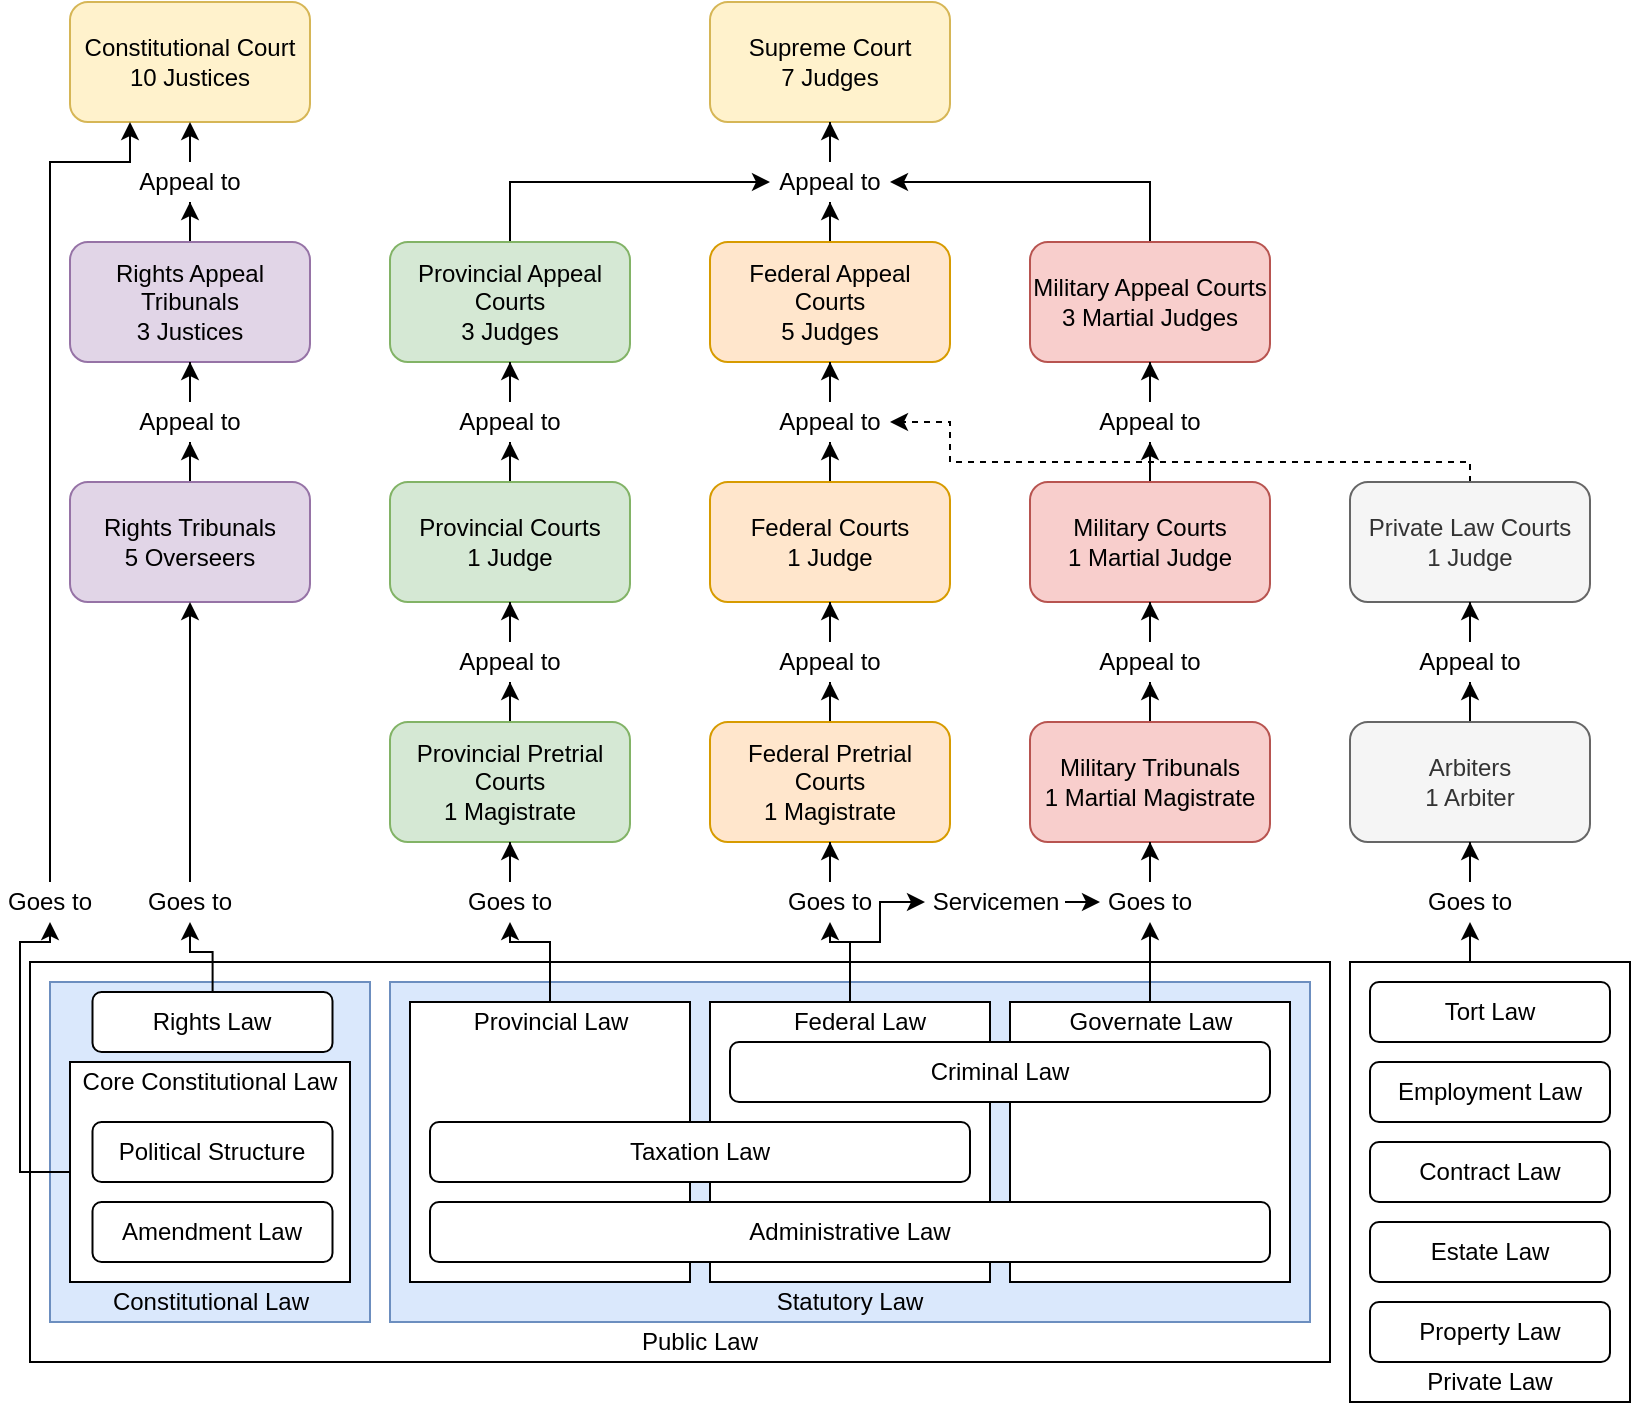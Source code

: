 <mxfile version="20.8.20" type="device"><diagram name="Page-1" id="FLaIdaQHmKAp2E7NLNru"><mxGraphModel dx="266" dy="137" grid="1" gridSize="10" guides="1" tooltips="1" connect="1" arrows="1" fold="1" page="1" pageScale="1" pageWidth="850" pageHeight="1100" math="0" shadow="0"><root><mxCell id="0"/><mxCell id="1" parent="0"/><mxCell id="06vIxIqVGqbf8fJdhNE2-94" style="edgeStyle=orthogonalEdgeStyle;rounded=0;orthogonalLoop=1;jettySize=auto;html=1;" parent="1" source="06vIxIqVGqbf8fJdhNE2-80" target="06vIxIqVGqbf8fJdhNE2-92" edge="1"><mxGeometry relative="1" as="geometry"><Array as="points"><mxPoint x="745" y="480"/><mxPoint x="745" y="480"/></Array></mxGeometry></mxCell><mxCell id="06vIxIqVGqbf8fJdhNE2-80" value="" style="rounded=0;whiteSpace=wrap;html=1;" parent="1" vertex="1"><mxGeometry x="685" y="490" width="140" height="220" as="geometry"/></mxCell><mxCell id="06vIxIqVGqbf8fJdhNE2-68" value="" style="rounded=0;whiteSpace=wrap;html=1;" parent="1" vertex="1"><mxGeometry x="25" y="490" width="650" height="200" as="geometry"/></mxCell><mxCell id="06vIxIqVGqbf8fJdhNE2-27" value="" style="rounded=0;whiteSpace=wrap;html=1;fillColor=#dae8fc;strokeColor=#6c8ebf;" parent="1" vertex="1"><mxGeometry x="205" y="500" width="460" height="170" as="geometry"/></mxCell><mxCell id="06vIxIqVGqbf8fJdhNE2-105" style="edgeStyle=orthogonalEdgeStyle;rounded=0;orthogonalLoop=1;jettySize=auto;html=1;entryX=0.5;entryY=1;entryDx=0;entryDy=0;" parent="1" source="06vIxIqVGqbf8fJdhNE2-22" target="06vIxIqVGqbf8fJdhNE2-87" edge="1"><mxGeometry relative="1" as="geometry"><Array as="points"><mxPoint x="285" y="480"/><mxPoint x="265" y="480"/></Array></mxGeometry></mxCell><mxCell id="06vIxIqVGqbf8fJdhNE2-22" value="" style="rounded=0;whiteSpace=wrap;html=1;" parent="1" vertex="1"><mxGeometry x="215" y="510" width="140" height="140" as="geometry"/></mxCell><mxCell id="06vIxIqVGqbf8fJdhNE2-102" style="edgeStyle=orthogonalEdgeStyle;rounded=0;orthogonalLoop=1;jettySize=auto;html=1;" parent="1" source="06vIxIqVGqbf8fJdhNE2-23" target="06vIxIqVGqbf8fJdhNE2-91" edge="1"><mxGeometry relative="1" as="geometry"/></mxCell><mxCell id="06vIxIqVGqbf8fJdhNE2-23" value="" style="rounded=0;whiteSpace=wrap;html=1;" parent="1" vertex="1"><mxGeometry x="515" y="510" width="140" height="140" as="geometry"/></mxCell><mxCell id="06vIxIqVGqbf8fJdhNE2-97" style="edgeStyle=orthogonalEdgeStyle;rounded=0;orthogonalLoop=1;jettySize=auto;html=1;entryX=0.5;entryY=1;entryDx=0;entryDy=0;" parent="1" source="06vIxIqVGqbf8fJdhNE2-21" target="06vIxIqVGqbf8fJdhNE2-90" edge="1"><mxGeometry relative="1" as="geometry"><Array as="points"><mxPoint x="435" y="480"/><mxPoint x="425" y="480"/></Array></mxGeometry></mxCell><mxCell id="06vIxIqVGqbf8fJdhNE2-98" style="edgeStyle=orthogonalEdgeStyle;rounded=0;orthogonalLoop=1;jettySize=auto;html=1;entryX=0;entryY=0.5;entryDx=0;entryDy=0;" parent="1" source="06vIxIqVGqbf8fJdhNE2-21" target="06vIxIqVGqbf8fJdhNE2-96" edge="1"><mxGeometry relative="1" as="geometry"><Array as="points"><mxPoint x="435" y="480"/><mxPoint x="450" y="480"/><mxPoint x="450" y="460"/></Array></mxGeometry></mxCell><mxCell id="06vIxIqVGqbf8fJdhNE2-21" value="" style="rounded=0;whiteSpace=wrap;html=1;" parent="1" vertex="1"><mxGeometry x="365" y="510" width="140" height="140" as="geometry"/></mxCell><mxCell id="06vIxIqVGqbf8fJdhNE2-4" value="Supreme Court&lt;br&gt;7 Judges" style="rounded=1;whiteSpace=wrap;html=1;fillColor=#fff2cc;strokeColor=#d6b656;" parent="1" vertex="1"><mxGeometry x="365" y="10" width="120" height="60" as="geometry"/></mxCell><mxCell id="06vIxIqVGqbf8fJdhNE2-5" value="Constitutional Court&lt;br&gt;10 Justices" style="rounded=1;whiteSpace=wrap;html=1;fillColor=#fff2cc;strokeColor=#d6b656;" parent="1" vertex="1"><mxGeometry x="45" y="10" width="120" height="60" as="geometry"/></mxCell><mxCell id="06vIxIqVGqbf8fJdhNE2-41" style="edgeStyle=orthogonalEdgeStyle;rounded=0;orthogonalLoop=1;jettySize=auto;html=1;entryX=0.5;entryY=1;entryDx=0;entryDy=0;" parent="1" source="06vIxIqVGqbf8fJdhNE2-6" target="06vIxIqVGqbf8fJdhNE2-40" edge="1"><mxGeometry relative="1" as="geometry"/></mxCell><mxCell id="06vIxIqVGqbf8fJdhNE2-6" value="Federal Appeal Courts&lt;br&gt;5 Judges" style="rounded=1;whiteSpace=wrap;html=1;fillColor=#ffe6cc;strokeColor=#d79b00;" parent="1" vertex="1"><mxGeometry x="365" y="130" width="120" height="60" as="geometry"/></mxCell><mxCell id="06vIxIqVGqbf8fJdhNE2-43" style="edgeStyle=orthogonalEdgeStyle;rounded=0;orthogonalLoop=1;jettySize=auto;html=1;entryX=0;entryY=0.5;entryDx=0;entryDy=0;" parent="1" source="06vIxIqVGqbf8fJdhNE2-9" target="06vIxIqVGqbf8fJdhNE2-40" edge="1"><mxGeometry relative="1" as="geometry"><Array as="points"><mxPoint x="265" y="100"/></Array></mxGeometry></mxCell><mxCell id="06vIxIqVGqbf8fJdhNE2-9" value="Provincial Appeal Courts&lt;br&gt;3 Judges" style="rounded=1;whiteSpace=wrap;html=1;fillColor=#d5e8d4;strokeColor=#82b366;" parent="1" vertex="1"><mxGeometry x="205" y="130" width="120" height="60" as="geometry"/></mxCell><mxCell id="06vIxIqVGqbf8fJdhNE2-44" style="edgeStyle=orthogonalEdgeStyle;rounded=0;orthogonalLoop=1;jettySize=auto;html=1;entryX=1;entryY=0.5;entryDx=0;entryDy=0;" parent="1" source="06vIxIqVGqbf8fJdhNE2-10" target="06vIxIqVGqbf8fJdhNE2-40" edge="1"><mxGeometry relative="1" as="geometry"><Array as="points"><mxPoint x="585" y="100"/></Array></mxGeometry></mxCell><mxCell id="06vIxIqVGqbf8fJdhNE2-10" value="Military Appeal Courts&lt;br&gt;3 Martial Judges" style="rounded=1;whiteSpace=wrap;html=1;fillColor=#f8cecc;strokeColor=#b85450;" parent="1" vertex="1"><mxGeometry x="525" y="130" width="120" height="60" as="geometry"/></mxCell><mxCell id="06vIxIqVGqbf8fJdhNE2-49" style="edgeStyle=orthogonalEdgeStyle;rounded=0;orthogonalLoop=1;jettySize=auto;html=1;entryX=0.5;entryY=1;entryDx=0;entryDy=0;" parent="1" source="06vIxIqVGqbf8fJdhNE2-11" target="06vIxIqVGqbf8fJdhNE2-45" edge="1"><mxGeometry relative="1" as="geometry"/></mxCell><mxCell id="06vIxIqVGqbf8fJdhNE2-11" value="Provincial Courts&lt;br&gt;1 Judge" style="rounded=1;whiteSpace=wrap;html=1;fillColor=#d5e8d4;strokeColor=#82b366;" parent="1" vertex="1"><mxGeometry x="205" y="250" width="120" height="60" as="geometry"/></mxCell><mxCell id="06vIxIqVGqbf8fJdhNE2-48" style="edgeStyle=orthogonalEdgeStyle;rounded=0;orthogonalLoop=1;jettySize=auto;html=1;entryX=0.5;entryY=1;entryDx=0;entryDy=0;" parent="1" source="06vIxIqVGqbf8fJdhNE2-12" target="06vIxIqVGqbf8fJdhNE2-46" edge="1"><mxGeometry relative="1" as="geometry"/></mxCell><mxCell id="06vIxIqVGqbf8fJdhNE2-12" value="Federal Courts&lt;br&gt;1 Judge" style="rounded=1;whiteSpace=wrap;html=1;fillColor=#ffe6cc;strokeColor=#d79b00;" parent="1" vertex="1"><mxGeometry x="365" y="250" width="120" height="60" as="geometry"/></mxCell><mxCell id="06vIxIqVGqbf8fJdhNE2-52" style="edgeStyle=orthogonalEdgeStyle;rounded=0;orthogonalLoop=1;jettySize=auto;html=1;" parent="1" source="06vIxIqVGqbf8fJdhNE2-13" target="06vIxIqVGqbf8fJdhNE2-47" edge="1"><mxGeometry relative="1" as="geometry"/></mxCell><mxCell id="06vIxIqVGqbf8fJdhNE2-13" value="Military Courts&lt;br&gt;1 Martial Judge" style="rounded=1;whiteSpace=wrap;html=1;fillColor=#f8cecc;strokeColor=#b85450;" parent="1" vertex="1"><mxGeometry x="525" y="250" width="120" height="60" as="geometry"/></mxCell><mxCell id="06vIxIqVGqbf8fJdhNE2-57" style="edgeStyle=orthogonalEdgeStyle;rounded=0;orthogonalLoop=1;jettySize=auto;html=1;entryX=0.5;entryY=1;entryDx=0;entryDy=0;" parent="1" source="06vIxIqVGqbf8fJdhNE2-14" target="06vIxIqVGqbf8fJdhNE2-56" edge="1"><mxGeometry relative="1" as="geometry"/></mxCell><mxCell id="06vIxIqVGqbf8fJdhNE2-14" value="Provincial Pretrial Courts&lt;br&gt;1 Magistrate" style="rounded=1;whiteSpace=wrap;html=1;fillColor=#d5e8d4;strokeColor=#82b366;" parent="1" vertex="1"><mxGeometry x="205" y="370" width="120" height="60" as="geometry"/></mxCell><mxCell id="06vIxIqVGqbf8fJdhNE2-59" style="edgeStyle=orthogonalEdgeStyle;rounded=0;orthogonalLoop=1;jettySize=auto;html=1;" parent="1" source="06vIxIqVGqbf8fJdhNE2-15" target="06vIxIqVGqbf8fJdhNE2-55" edge="1"><mxGeometry relative="1" as="geometry"/></mxCell><mxCell id="06vIxIqVGqbf8fJdhNE2-15" value="Federal Pretrial Courts&lt;br&gt;1 Magistrate" style="rounded=1;whiteSpace=wrap;html=1;fillColor=#ffe6cc;strokeColor=#d79b00;" parent="1" vertex="1"><mxGeometry x="365" y="370" width="120" height="60" as="geometry"/></mxCell><mxCell id="06vIxIqVGqbf8fJdhNE2-84" style="edgeStyle=orthogonalEdgeStyle;rounded=0;orthogonalLoop=1;jettySize=auto;html=1;" parent="1" source="06vIxIqVGqbf8fJdhNE2-16" target="06vIxIqVGqbf8fJdhNE2-83" edge="1"><mxGeometry relative="1" as="geometry"/></mxCell><mxCell id="06vIxIqVGqbf8fJdhNE2-16" value="Arbiters&lt;br&gt;1 Arbiter" style="rounded=1;whiteSpace=wrap;html=1;fillColor=#f5f5f5;strokeColor=#666666;fontColor=#333333;" parent="1" vertex="1"><mxGeometry x="685" y="370" width="120" height="60" as="geometry"/></mxCell><mxCell id="06vIxIqVGqbf8fJdhNE2-61" style="edgeStyle=orthogonalEdgeStyle;rounded=0;orthogonalLoop=1;jettySize=auto;html=1;entryX=0.5;entryY=1;entryDx=0;entryDy=0;" parent="1" source="06vIxIqVGqbf8fJdhNE2-17" target="06vIxIqVGqbf8fJdhNE2-54" edge="1"><mxGeometry relative="1" as="geometry"/></mxCell><mxCell id="06vIxIqVGqbf8fJdhNE2-17" value="Military Tribunals&lt;br&gt;1 Martial Magistrate" style="rounded=1;whiteSpace=wrap;html=1;fillColor=#f8cecc;strokeColor=#b85450;" parent="1" vertex="1"><mxGeometry x="525" y="370" width="120" height="60" as="geometry"/></mxCell><mxCell id="06vIxIqVGqbf8fJdhNE2-18" value="Administrative Law" style="rounded=1;whiteSpace=wrap;html=1;" parent="1" vertex="1"><mxGeometry x="225" y="610" width="420" height="30" as="geometry"/></mxCell><mxCell id="06vIxIqVGqbf8fJdhNE2-19" value="Taxation Law" style="rounded=1;whiteSpace=wrap;html=1;" parent="1" vertex="1"><mxGeometry x="225" y="570" width="270" height="30" as="geometry"/></mxCell><mxCell id="06vIxIqVGqbf8fJdhNE2-20" value="Criminal Law" style="rounded=1;whiteSpace=wrap;html=1;" parent="1" vertex="1"><mxGeometry x="375" y="530" width="270" height="30" as="geometry"/></mxCell><mxCell id="06vIxIqVGqbf8fJdhNE2-24" value="Federal Law" style="text;html=1;strokeColor=none;fillColor=none;align=center;verticalAlign=middle;whiteSpace=wrap;rounded=0;" parent="1" vertex="1"><mxGeometry x="405" y="510" width="70" height="20" as="geometry"/></mxCell><mxCell id="06vIxIqVGqbf8fJdhNE2-25" value="Provincial Law" style="text;html=1;strokeColor=none;fillColor=none;align=center;verticalAlign=middle;whiteSpace=wrap;rounded=0;" parent="1" vertex="1"><mxGeometry x="242.5" y="510" width="85" height="20" as="geometry"/></mxCell><mxCell id="06vIxIqVGqbf8fJdhNE2-26" value="Governate Law" style="text;html=1;strokeColor=none;fillColor=none;align=center;verticalAlign=middle;whiteSpace=wrap;rounded=0;" parent="1" vertex="1"><mxGeometry x="542.5" y="510" width="85" height="20" as="geometry"/></mxCell><mxCell id="06vIxIqVGqbf8fJdhNE2-28" value="Public Law" style="text;html=1;strokeColor=none;fillColor=none;align=center;verticalAlign=middle;whiteSpace=wrap;rounded=0;" parent="1" vertex="1"><mxGeometry x="325" y="670" width="70" height="20" as="geometry"/></mxCell><mxCell id="06vIxIqVGqbf8fJdhNE2-29" value="" style="rounded=0;whiteSpace=wrap;html=1;fillColor=#dae8fc;strokeColor=#6c8ebf;" parent="1" vertex="1"><mxGeometry x="35" y="500" width="160" height="170" as="geometry"/></mxCell><mxCell id="06vIxIqVGqbf8fJdhNE2-30" value="Constitutional Law" style="text;html=1;strokeColor=none;fillColor=none;align=center;verticalAlign=middle;whiteSpace=wrap;rounded=0;" parent="1" vertex="1"><mxGeometry x="63.75" y="650" width="102.5" height="20" as="geometry"/></mxCell><mxCell id="06vIxIqVGqbf8fJdhNE2-107" style="edgeStyle=orthogonalEdgeStyle;rounded=0;orthogonalLoop=1;jettySize=auto;html=1;entryX=0.5;entryY=1;entryDx=0;entryDy=0;" parent="1" source="06vIxIqVGqbf8fJdhNE2-31" target="06vIxIqVGqbf8fJdhNE2-88" edge="1"><mxGeometry relative="1" as="geometry"/></mxCell><mxCell id="06vIxIqVGqbf8fJdhNE2-31" value="Rights Law" style="rounded=1;whiteSpace=wrap;html=1;" parent="1" vertex="1"><mxGeometry x="56.25" y="505" width="120" height="30" as="geometry"/></mxCell><mxCell id="06vIxIqVGqbf8fJdhNE2-39" style="edgeStyle=orthogonalEdgeStyle;rounded=0;orthogonalLoop=1;jettySize=auto;html=1;entryX=0.5;entryY=1;entryDx=0;entryDy=0;" parent="1" source="06vIxIqVGqbf8fJdhNE2-35" target="06vIxIqVGqbf8fJdhNE2-37" edge="1"><mxGeometry relative="1" as="geometry"/></mxCell><mxCell id="06vIxIqVGqbf8fJdhNE2-35" value="Rights Appeal Tribunals&lt;br&gt;3 Justices" style="rounded=1;whiteSpace=wrap;html=1;fillColor=#e1d5e7;strokeColor=#9673a6;" parent="1" vertex="1"><mxGeometry x="45" y="130" width="120" height="60" as="geometry"/></mxCell><mxCell id="06vIxIqVGqbf8fJdhNE2-38" style="edgeStyle=orthogonalEdgeStyle;rounded=0;orthogonalLoop=1;jettySize=auto;html=1;exitX=0.5;exitY=0;exitDx=0;exitDy=0;entryX=0.5;entryY=1;entryDx=0;entryDy=0;" parent="1" source="06vIxIqVGqbf8fJdhNE2-37" target="06vIxIqVGqbf8fJdhNE2-5" edge="1"><mxGeometry relative="1" as="geometry"/></mxCell><mxCell id="06vIxIqVGqbf8fJdhNE2-37" value="Appeal to" style="text;html=1;strokeColor=none;fillColor=none;align=center;verticalAlign=middle;whiteSpace=wrap;rounded=0;" parent="1" vertex="1"><mxGeometry x="75" y="90" width="60" height="20" as="geometry"/></mxCell><mxCell id="06vIxIqVGqbf8fJdhNE2-42" style="edgeStyle=orthogonalEdgeStyle;rounded=0;orthogonalLoop=1;jettySize=auto;html=1;" parent="1" source="06vIxIqVGqbf8fJdhNE2-40" target="06vIxIqVGqbf8fJdhNE2-4" edge="1"><mxGeometry relative="1" as="geometry"/></mxCell><mxCell id="06vIxIqVGqbf8fJdhNE2-40" value="Appeal to" style="text;html=1;strokeColor=none;fillColor=none;align=center;verticalAlign=middle;whiteSpace=wrap;rounded=0;" parent="1" vertex="1"><mxGeometry x="395" y="90" width="60" height="20" as="geometry"/></mxCell><mxCell id="06vIxIqVGqbf8fJdhNE2-50" style="edgeStyle=orthogonalEdgeStyle;rounded=0;orthogonalLoop=1;jettySize=auto;html=1;" parent="1" source="06vIxIqVGqbf8fJdhNE2-45" target="06vIxIqVGqbf8fJdhNE2-9" edge="1"><mxGeometry relative="1" as="geometry"/></mxCell><mxCell id="06vIxIqVGqbf8fJdhNE2-45" value="Appeal to" style="text;html=1;strokeColor=none;fillColor=none;align=center;verticalAlign=middle;whiteSpace=wrap;rounded=0;" parent="1" vertex="1"><mxGeometry x="235" y="210" width="60" height="20" as="geometry"/></mxCell><mxCell id="06vIxIqVGqbf8fJdhNE2-51" style="edgeStyle=orthogonalEdgeStyle;rounded=0;orthogonalLoop=1;jettySize=auto;html=1;entryX=0.5;entryY=1;entryDx=0;entryDy=0;" parent="1" source="06vIxIqVGqbf8fJdhNE2-46" target="06vIxIqVGqbf8fJdhNE2-6" edge="1"><mxGeometry relative="1" as="geometry"/></mxCell><mxCell id="06vIxIqVGqbf8fJdhNE2-46" value="Appeal to" style="text;html=1;strokeColor=none;fillColor=none;align=center;verticalAlign=middle;whiteSpace=wrap;rounded=0;" parent="1" vertex="1"><mxGeometry x="395" y="210" width="60" height="20" as="geometry"/></mxCell><mxCell id="06vIxIqVGqbf8fJdhNE2-53" style="edgeStyle=orthogonalEdgeStyle;rounded=0;orthogonalLoop=1;jettySize=auto;html=1;entryX=0.5;entryY=1;entryDx=0;entryDy=0;" parent="1" source="06vIxIqVGqbf8fJdhNE2-47" target="06vIxIqVGqbf8fJdhNE2-10" edge="1"><mxGeometry relative="1" as="geometry"/></mxCell><mxCell id="06vIxIqVGqbf8fJdhNE2-47" value="Appeal to" style="text;html=1;strokeColor=none;fillColor=none;align=center;verticalAlign=middle;whiteSpace=wrap;rounded=0;" parent="1" vertex="1"><mxGeometry x="555" y="210" width="60" height="20" as="geometry"/></mxCell><mxCell id="06vIxIqVGqbf8fJdhNE2-62" style="edgeStyle=orthogonalEdgeStyle;rounded=0;orthogonalLoop=1;jettySize=auto;html=1;" parent="1" source="06vIxIqVGqbf8fJdhNE2-54" target="06vIxIqVGqbf8fJdhNE2-13" edge="1"><mxGeometry relative="1" as="geometry"/></mxCell><mxCell id="06vIxIqVGqbf8fJdhNE2-54" value="Appeal to" style="text;html=1;strokeColor=none;fillColor=none;align=center;verticalAlign=middle;whiteSpace=wrap;rounded=0;" parent="1" vertex="1"><mxGeometry x="555" y="330" width="60" height="20" as="geometry"/></mxCell><mxCell id="06vIxIqVGqbf8fJdhNE2-60" style="edgeStyle=orthogonalEdgeStyle;rounded=0;orthogonalLoop=1;jettySize=auto;html=1;entryX=0.5;entryY=1;entryDx=0;entryDy=0;" parent="1" source="06vIxIqVGqbf8fJdhNE2-55" target="06vIxIqVGqbf8fJdhNE2-12" edge="1"><mxGeometry relative="1" as="geometry"/></mxCell><mxCell id="06vIxIqVGqbf8fJdhNE2-55" value="Appeal to" style="text;html=1;strokeColor=none;fillColor=none;align=center;verticalAlign=middle;whiteSpace=wrap;rounded=0;" parent="1" vertex="1"><mxGeometry x="395" y="330" width="60" height="20" as="geometry"/></mxCell><mxCell id="06vIxIqVGqbf8fJdhNE2-58" style="edgeStyle=orthogonalEdgeStyle;rounded=0;orthogonalLoop=1;jettySize=auto;html=1;" parent="1" source="06vIxIqVGqbf8fJdhNE2-56" target="06vIxIqVGqbf8fJdhNE2-11" edge="1"><mxGeometry relative="1" as="geometry"/></mxCell><mxCell id="06vIxIqVGqbf8fJdhNE2-56" value="Appeal to" style="text;html=1;strokeColor=none;fillColor=none;align=center;verticalAlign=middle;whiteSpace=wrap;rounded=0;" parent="1" vertex="1"><mxGeometry x="235" y="330" width="60" height="20" as="geometry"/></mxCell><mxCell id="06vIxIqVGqbf8fJdhNE2-65" style="edgeStyle=orthogonalEdgeStyle;rounded=0;orthogonalLoop=1;jettySize=auto;html=1;" parent="1" source="06vIxIqVGqbf8fJdhNE2-63" target="06vIxIqVGqbf8fJdhNE2-64" edge="1"><mxGeometry relative="1" as="geometry"/></mxCell><mxCell id="06vIxIqVGqbf8fJdhNE2-109" style="edgeStyle=orthogonalEdgeStyle;rounded=0;orthogonalLoop=1;jettySize=auto;html=1;entryX=0.5;entryY=1;entryDx=0;entryDy=0;" parent="1" source="06vIxIqVGqbf8fJdhNE2-70" target="06vIxIqVGqbf8fJdhNE2-89" edge="1"><mxGeometry relative="1" as="geometry"><Array as="points"><mxPoint x="20" y="595"/><mxPoint x="20" y="480"/><mxPoint x="35" y="480"/></Array></mxGeometry></mxCell><mxCell id="06vIxIqVGqbf8fJdhNE2-70" value="" style="rounded=0;whiteSpace=wrap;html=1;" parent="1" vertex="1"><mxGeometry x="45" y="540" width="140" height="110" as="geometry"/></mxCell><mxCell id="06vIxIqVGqbf8fJdhNE2-63" value="Rights Tribunals&lt;br&gt;5 Overseers" style="rounded=1;whiteSpace=wrap;html=1;fillColor=#e1d5e7;strokeColor=#9673a6;" parent="1" vertex="1"><mxGeometry x="45" y="250" width="120" height="60" as="geometry"/></mxCell><mxCell id="06vIxIqVGqbf8fJdhNE2-66" style="edgeStyle=orthogonalEdgeStyle;rounded=0;orthogonalLoop=1;jettySize=auto;html=1;" parent="1" source="06vIxIqVGqbf8fJdhNE2-64" target="06vIxIqVGqbf8fJdhNE2-35" edge="1"><mxGeometry relative="1" as="geometry"/></mxCell><mxCell id="06vIxIqVGqbf8fJdhNE2-64" value="Appeal to" style="text;html=1;strokeColor=none;fillColor=none;align=center;verticalAlign=middle;whiteSpace=wrap;rounded=0;" parent="1" vertex="1"><mxGeometry x="75" y="210" width="60" height="20" as="geometry"/></mxCell><mxCell id="06vIxIqVGqbf8fJdhNE2-69" value="Statutory Law" style="text;html=1;strokeColor=none;fillColor=none;align=center;verticalAlign=middle;whiteSpace=wrap;rounded=0;" parent="1" vertex="1"><mxGeometry x="395" y="650" width="80" height="20" as="geometry"/></mxCell><mxCell id="06vIxIqVGqbf8fJdhNE2-32" value="Political Structure" style="rounded=1;whiteSpace=wrap;html=1;" parent="1" vertex="1"><mxGeometry x="56.25" y="570" width="120" height="30" as="geometry"/></mxCell><mxCell id="06vIxIqVGqbf8fJdhNE2-33" value="Amendment Law" style="rounded=1;whiteSpace=wrap;html=1;" parent="1" vertex="1"><mxGeometry x="56.25" y="610" width="120" height="30" as="geometry"/></mxCell><mxCell id="06vIxIqVGqbf8fJdhNE2-71" value="Core Constitutional Law" style="text;html=1;strokeColor=none;fillColor=none;align=center;verticalAlign=middle;whiteSpace=wrap;rounded=0;" parent="1" vertex="1"><mxGeometry x="50" y="540" width="130" height="20" as="geometry"/></mxCell><mxCell id="06vIxIqVGqbf8fJdhNE2-74" value="Tort Law" style="rounded=1;whiteSpace=wrap;html=1;" parent="1" vertex="1"><mxGeometry x="695" y="500" width="120" height="30" as="geometry"/></mxCell><mxCell id="06vIxIqVGqbf8fJdhNE2-75" value="Contract Law" style="rounded=1;whiteSpace=wrap;html=1;" parent="1" vertex="1"><mxGeometry x="695" y="580" width="120" height="30" as="geometry"/></mxCell><mxCell id="06vIxIqVGqbf8fJdhNE2-76" value="Employment Law" style="rounded=1;whiteSpace=wrap;html=1;" parent="1" vertex="1"><mxGeometry x="695" y="540" width="120" height="30" as="geometry"/></mxCell><mxCell id="06vIxIqVGqbf8fJdhNE2-77" value="Estate Law" style="rounded=1;whiteSpace=wrap;html=1;" parent="1" vertex="1"><mxGeometry x="695" y="620" width="120" height="30" as="geometry"/></mxCell><mxCell id="06vIxIqVGqbf8fJdhNE2-78" value="Property Law" style="rounded=1;whiteSpace=wrap;html=1;" parent="1" vertex="1"><mxGeometry x="695" y="660" width="120" height="30" as="geometry"/></mxCell><mxCell id="06vIxIqVGqbf8fJdhNE2-81" value="Private Law" style="text;html=1;strokeColor=none;fillColor=none;align=center;verticalAlign=middle;whiteSpace=wrap;rounded=0;" parent="1" vertex="1"><mxGeometry x="720" y="690" width="70" height="20" as="geometry"/></mxCell><mxCell id="06vIxIqVGqbf8fJdhNE2-86" style="edgeStyle=orthogonalEdgeStyle;rounded=0;orthogonalLoop=1;jettySize=auto;html=1;entryX=1;entryY=0.5;entryDx=0;entryDy=0;dashed=1;" parent="1" source="06vIxIqVGqbf8fJdhNE2-82" target="06vIxIqVGqbf8fJdhNE2-46" edge="1"><mxGeometry relative="1" as="geometry"><Array as="points"><mxPoint x="745" y="240"/><mxPoint x="485" y="240"/><mxPoint x="485" y="220"/></Array></mxGeometry></mxCell><mxCell id="06vIxIqVGqbf8fJdhNE2-82" value="Private Law Courts&lt;br&gt;1 Judge" style="rounded=1;whiteSpace=wrap;html=1;fillColor=#f5f5f5;strokeColor=#666666;fontColor=#333333;" parent="1" vertex="1"><mxGeometry x="685" y="250" width="120" height="60" as="geometry"/></mxCell><mxCell id="06vIxIqVGqbf8fJdhNE2-85" style="edgeStyle=orthogonalEdgeStyle;rounded=0;orthogonalLoop=1;jettySize=auto;html=1;" parent="1" source="06vIxIqVGqbf8fJdhNE2-83" target="06vIxIqVGqbf8fJdhNE2-82" edge="1"><mxGeometry relative="1" as="geometry"/></mxCell><mxCell id="06vIxIqVGqbf8fJdhNE2-83" value="Appeal to" style="text;html=1;strokeColor=none;fillColor=none;align=center;verticalAlign=middle;whiteSpace=wrap;rounded=0;" parent="1" vertex="1"><mxGeometry x="715" y="330" width="60" height="20" as="geometry"/></mxCell><mxCell id="06vIxIqVGqbf8fJdhNE2-106" style="edgeStyle=orthogonalEdgeStyle;rounded=0;orthogonalLoop=1;jettySize=auto;html=1;entryX=0.5;entryY=1;entryDx=0;entryDy=0;" parent="1" source="06vIxIqVGqbf8fJdhNE2-87" target="06vIxIqVGqbf8fJdhNE2-14" edge="1"><mxGeometry relative="1" as="geometry"/></mxCell><mxCell id="06vIxIqVGqbf8fJdhNE2-87" value="Goes to" style="text;html=1;strokeColor=none;fillColor=none;align=center;verticalAlign=middle;whiteSpace=wrap;rounded=0;" parent="1" vertex="1"><mxGeometry x="240" y="450" width="50" height="20" as="geometry"/></mxCell><mxCell id="06vIxIqVGqbf8fJdhNE2-108" style="edgeStyle=orthogonalEdgeStyle;rounded=0;orthogonalLoop=1;jettySize=auto;html=1;entryX=0.5;entryY=1;entryDx=0;entryDy=0;" parent="1" source="06vIxIqVGqbf8fJdhNE2-88" target="06vIxIqVGqbf8fJdhNE2-63" edge="1"><mxGeometry relative="1" as="geometry"/></mxCell><mxCell id="06vIxIqVGqbf8fJdhNE2-88" value="Goes to" style="text;html=1;strokeColor=none;fillColor=none;align=center;verticalAlign=middle;whiteSpace=wrap;rounded=0;" parent="1" vertex="1"><mxGeometry x="80" y="450" width="50" height="20" as="geometry"/></mxCell><mxCell id="06vIxIqVGqbf8fJdhNE2-112" style="edgeStyle=orthogonalEdgeStyle;rounded=0;orthogonalLoop=1;jettySize=auto;html=1;entryX=0.25;entryY=1;entryDx=0;entryDy=0;exitX=0.5;exitY=0;exitDx=0;exitDy=0;" parent="1" source="06vIxIqVGqbf8fJdhNE2-89" target="06vIxIqVGqbf8fJdhNE2-5" edge="1"><mxGeometry relative="1" as="geometry"><Array as="points"><mxPoint x="35" y="440"/><mxPoint x="35" y="90"/><mxPoint x="75" y="90"/></Array></mxGeometry></mxCell><mxCell id="06vIxIqVGqbf8fJdhNE2-89" value="Goes to" style="text;html=1;strokeColor=none;fillColor=none;align=center;verticalAlign=middle;whiteSpace=wrap;rounded=0;" parent="1" vertex="1"><mxGeometry x="10" y="450" width="50" height="20" as="geometry"/></mxCell><mxCell id="06vIxIqVGqbf8fJdhNE2-104" style="edgeStyle=orthogonalEdgeStyle;rounded=0;orthogonalLoop=1;jettySize=auto;html=1;" parent="1" source="06vIxIqVGqbf8fJdhNE2-90" target="06vIxIqVGqbf8fJdhNE2-15" edge="1"><mxGeometry relative="1" as="geometry"/></mxCell><mxCell id="06vIxIqVGqbf8fJdhNE2-90" value="Goes to" style="text;html=1;strokeColor=none;fillColor=none;align=center;verticalAlign=middle;whiteSpace=wrap;rounded=0;" parent="1" vertex="1"><mxGeometry x="400" y="450" width="50" height="20" as="geometry"/></mxCell><mxCell id="06vIxIqVGqbf8fJdhNE2-103" style="edgeStyle=orthogonalEdgeStyle;rounded=0;orthogonalLoop=1;jettySize=auto;html=1;" parent="1" source="06vIxIqVGqbf8fJdhNE2-91" target="06vIxIqVGqbf8fJdhNE2-17" edge="1"><mxGeometry relative="1" as="geometry"/></mxCell><mxCell id="06vIxIqVGqbf8fJdhNE2-91" value="Goes to" style="text;html=1;strokeColor=none;fillColor=none;align=center;verticalAlign=middle;whiteSpace=wrap;rounded=0;" parent="1" vertex="1"><mxGeometry x="560" y="450" width="50" height="20" as="geometry"/></mxCell><mxCell id="06vIxIqVGqbf8fJdhNE2-95" style="edgeStyle=orthogonalEdgeStyle;rounded=0;orthogonalLoop=1;jettySize=auto;html=1;entryX=0.5;entryY=1;entryDx=0;entryDy=0;" parent="1" source="06vIxIqVGqbf8fJdhNE2-92" target="06vIxIqVGqbf8fJdhNE2-16" edge="1"><mxGeometry relative="1" as="geometry"/></mxCell><mxCell id="06vIxIqVGqbf8fJdhNE2-92" value="Goes to" style="text;html=1;strokeColor=none;fillColor=none;align=center;verticalAlign=middle;whiteSpace=wrap;rounded=0;" parent="1" vertex="1"><mxGeometry x="720" y="450" width="50" height="20" as="geometry"/></mxCell><mxCell id="06vIxIqVGqbf8fJdhNE2-101" style="edgeStyle=orthogonalEdgeStyle;rounded=0;orthogonalLoop=1;jettySize=auto;html=1;entryX=0;entryY=0.5;entryDx=0;entryDy=0;" parent="1" source="06vIxIqVGqbf8fJdhNE2-96" target="06vIxIqVGqbf8fJdhNE2-91" edge="1"><mxGeometry relative="1" as="geometry"><Array as="points"><mxPoint x="545" y="460"/><mxPoint x="545" y="460"/></Array></mxGeometry></mxCell><mxCell id="06vIxIqVGqbf8fJdhNE2-96" value="Servicemen" style="text;html=1;strokeColor=none;fillColor=none;align=center;verticalAlign=middle;whiteSpace=wrap;rounded=0;" parent="1" vertex="1"><mxGeometry x="472.5" y="450" width="70" height="20" as="geometry"/></mxCell></root></mxGraphModel></diagram></mxfile>